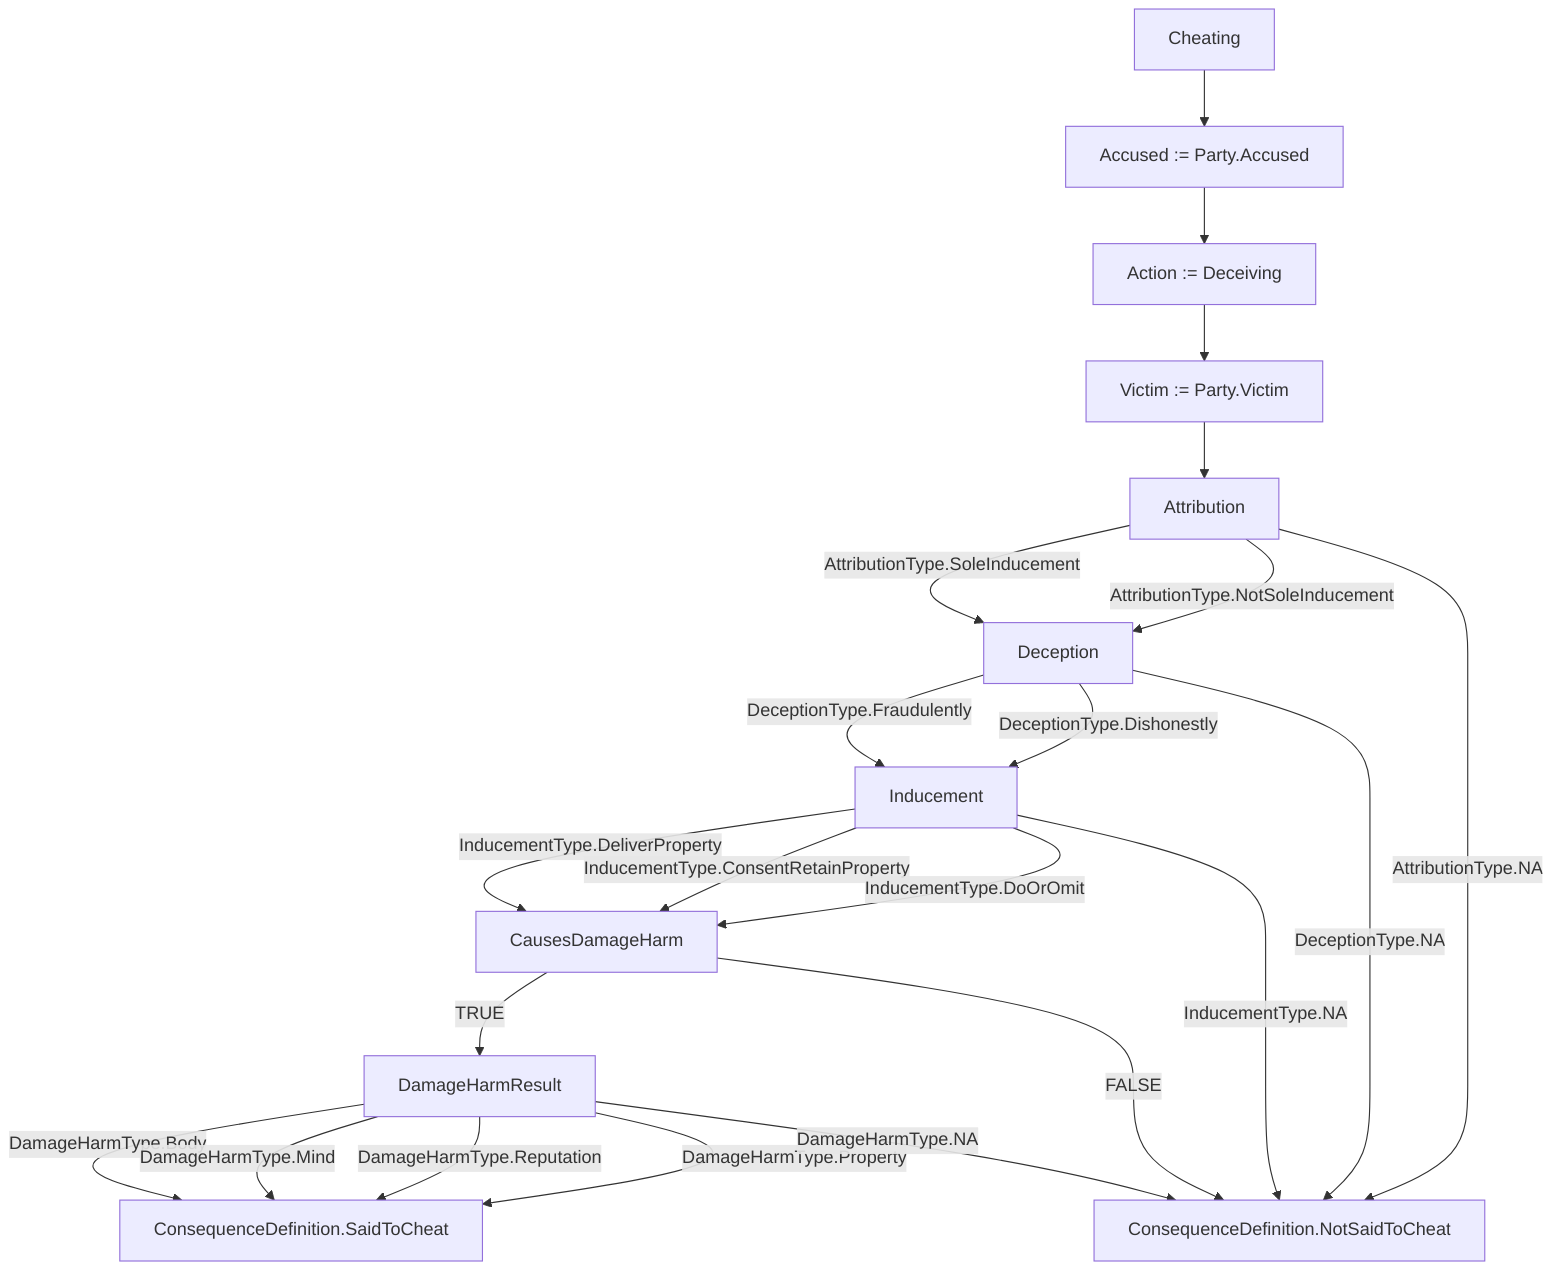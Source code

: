 flowchart TD
    A[Cheating] --> B[Accused := Party.Accused]
    B --> C[Action := Deceiving] 
    C --> D[Victim := Party.Victim]
    D --> E[Attribution]
    E --> |AttributionType.SoleInducement| F[Deception]
    E --> |AttributionType.NotSoleInducement| F
    E --> |AttributionType.NA| Z
    F --> |DeceptionType.Fraudulently| G[Inducement] 
    F --> |DeceptionType.Dishonestly| G
    F --> |DeceptionType.NA| Z
    G --> |InducementType.DeliverProperty| H[CausesDamageHarm]
    G --> |InducementType.ConsentRetainProperty| H
    G --> |InducementType.DoOrOmit| H
    G --> |InducementType.NA| Z
    H --> |TRUE| I[DamageHarmResult]
    H --> |FALSE| Z[ConsequenceDefinition.NotSaidToCheat]
    I --> |DamageHarmType.Body| Y[ConsequenceDefinition.SaidToCheat]
    I --> |DamageHarmType.Mind| Y
    I --> |DamageHarmType.Reputation| Y
    I --> |DamageHarmType.Property| Y
    I --> |DamageHarmType.NA| Z